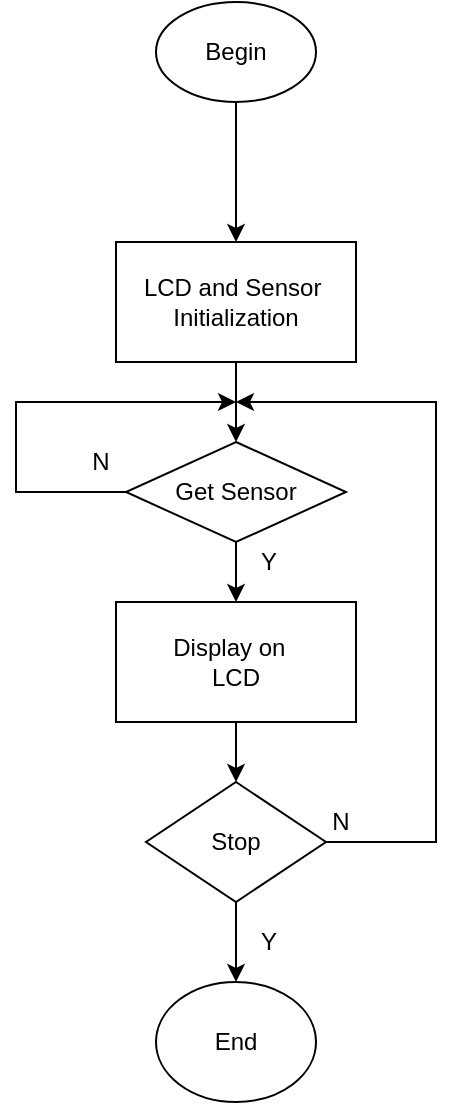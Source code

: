 <mxfile version="20.5.3" type="github">
  <diagram id="C5RBs43oDa-KdzZeNtuy" name="Page-1">
    <mxGraphModel dx="288" dy="476" grid="1" gridSize="10" guides="1" tooltips="1" connect="1" arrows="1" fold="1" page="1" pageScale="1" pageWidth="827" pageHeight="1169" math="0" shadow="0">
      <root>
        <mxCell id="WIyWlLk6GJQsqaUBKTNV-0" />
        <mxCell id="WIyWlLk6GJQsqaUBKTNV-1" parent="WIyWlLk6GJQsqaUBKTNV-0" />
        <mxCell id="Yf00FmwXnCh3aqf4aHSr-5" style="edgeStyle=orthogonalEdgeStyle;rounded=0;orthogonalLoop=1;jettySize=auto;html=1;entryX=0.5;entryY=0;entryDx=0;entryDy=0;" edge="1" parent="WIyWlLk6GJQsqaUBKTNV-1" source="Yf00FmwXnCh3aqf4aHSr-0" target="Yf00FmwXnCh3aqf4aHSr-2">
          <mxGeometry relative="1" as="geometry" />
        </mxCell>
        <mxCell id="Yf00FmwXnCh3aqf4aHSr-0" value="Begin" style="ellipse;whiteSpace=wrap;html=1;" vertex="1" parent="WIyWlLk6GJQsqaUBKTNV-1">
          <mxGeometry x="370" y="80" width="80" height="50" as="geometry" />
        </mxCell>
        <mxCell id="Yf00FmwXnCh3aqf4aHSr-1" value="End" style="ellipse;whiteSpace=wrap;html=1;" vertex="1" parent="WIyWlLk6GJQsqaUBKTNV-1">
          <mxGeometry x="370" y="570" width="80" height="60" as="geometry" />
        </mxCell>
        <mxCell id="Yf00FmwXnCh3aqf4aHSr-6" style="edgeStyle=orthogonalEdgeStyle;rounded=0;orthogonalLoop=1;jettySize=auto;html=1;entryX=0.5;entryY=0;entryDx=0;entryDy=0;" edge="1" parent="WIyWlLk6GJQsqaUBKTNV-1" source="Yf00FmwXnCh3aqf4aHSr-2" target="Yf00FmwXnCh3aqf4aHSr-3">
          <mxGeometry relative="1" as="geometry" />
        </mxCell>
        <mxCell id="Yf00FmwXnCh3aqf4aHSr-2" value="LCD and Sensor&amp;nbsp;&lt;br&gt;Initialization" style="rounded=0;whiteSpace=wrap;html=1;" vertex="1" parent="WIyWlLk6GJQsqaUBKTNV-1">
          <mxGeometry x="350" y="200" width="120" height="60" as="geometry" />
        </mxCell>
        <mxCell id="Yf00FmwXnCh3aqf4aHSr-7" style="edgeStyle=orthogonalEdgeStyle;rounded=0;orthogonalLoop=1;jettySize=auto;html=1;entryX=0.5;entryY=0;entryDx=0;entryDy=0;" edge="1" parent="WIyWlLk6GJQsqaUBKTNV-1" source="Yf00FmwXnCh3aqf4aHSr-3" target="Yf00FmwXnCh3aqf4aHSr-4">
          <mxGeometry relative="1" as="geometry" />
        </mxCell>
        <mxCell id="Yf00FmwXnCh3aqf4aHSr-3" value="Get Sensor" style="rhombus;whiteSpace=wrap;html=1;" vertex="1" parent="WIyWlLk6GJQsqaUBKTNV-1">
          <mxGeometry x="355" y="300" width="110" height="50" as="geometry" />
        </mxCell>
        <mxCell id="Yf00FmwXnCh3aqf4aHSr-13" value="" style="edgeStyle=orthogonalEdgeStyle;rounded=0;orthogonalLoop=1;jettySize=auto;html=1;" edge="1" parent="WIyWlLk6GJQsqaUBKTNV-1" source="Yf00FmwXnCh3aqf4aHSr-4" target="Yf00FmwXnCh3aqf4aHSr-10">
          <mxGeometry relative="1" as="geometry" />
        </mxCell>
        <mxCell id="Yf00FmwXnCh3aqf4aHSr-4" value="Display on&amp;nbsp;&amp;nbsp;&lt;br&gt;LCD" style="rounded=0;whiteSpace=wrap;html=1;" vertex="1" parent="WIyWlLk6GJQsqaUBKTNV-1">
          <mxGeometry x="350" y="380" width="120" height="60" as="geometry" />
        </mxCell>
        <mxCell id="Yf00FmwXnCh3aqf4aHSr-11" value="" style="edgeStyle=orthogonalEdgeStyle;rounded=0;orthogonalLoop=1;jettySize=auto;html=1;" edge="1" parent="WIyWlLk6GJQsqaUBKTNV-1" source="Yf00FmwXnCh3aqf4aHSr-10" target="Yf00FmwXnCh3aqf4aHSr-1">
          <mxGeometry relative="1" as="geometry" />
        </mxCell>
        <mxCell id="Yf00FmwXnCh3aqf4aHSr-10" value="Stop" style="rhombus;whiteSpace=wrap;html=1;" vertex="1" parent="WIyWlLk6GJQsqaUBKTNV-1">
          <mxGeometry x="365" y="470" width="90" height="60" as="geometry" />
        </mxCell>
        <mxCell id="Yf00FmwXnCh3aqf4aHSr-12" value="" style="endArrow=classic;html=1;rounded=0;exitX=0;exitY=0.5;exitDx=0;exitDy=0;" edge="1" parent="WIyWlLk6GJQsqaUBKTNV-1" source="Yf00FmwXnCh3aqf4aHSr-3">
          <mxGeometry width="50" height="50" relative="1" as="geometry">
            <mxPoint x="410" y="440" as="sourcePoint" />
            <mxPoint x="410" y="280" as="targetPoint" />
            <Array as="points">
              <mxPoint x="300" y="325" />
              <mxPoint x="300" y="280" />
            </Array>
          </mxGeometry>
        </mxCell>
        <mxCell id="Yf00FmwXnCh3aqf4aHSr-14" value="" style="endArrow=classic;html=1;rounded=0;exitX=1;exitY=0.5;exitDx=0;exitDy=0;" edge="1" parent="WIyWlLk6GJQsqaUBKTNV-1" source="Yf00FmwXnCh3aqf4aHSr-10">
          <mxGeometry width="50" height="50" relative="1" as="geometry">
            <mxPoint x="480" y="500" as="sourcePoint" />
            <mxPoint x="410" y="280" as="targetPoint" />
            <Array as="points">
              <mxPoint x="510" y="500" />
              <mxPoint x="510" y="280" />
            </Array>
          </mxGeometry>
        </mxCell>
        <mxCell id="Yf00FmwXnCh3aqf4aHSr-15" value="N" style="text;html=1;strokeColor=none;fillColor=none;align=center;verticalAlign=middle;whiteSpace=wrap;rounded=0;" vertex="1" parent="WIyWlLk6GJQsqaUBKTNV-1">
          <mxGeometry x="330" y="300" width="25" height="20" as="geometry" />
        </mxCell>
        <mxCell id="Yf00FmwXnCh3aqf4aHSr-17" value="N" style="text;html=1;strokeColor=none;fillColor=none;align=center;verticalAlign=middle;whiteSpace=wrap;rounded=0;" vertex="1" parent="WIyWlLk6GJQsqaUBKTNV-1">
          <mxGeometry x="450" y="480" width="25" height="20" as="geometry" />
        </mxCell>
        <mxCell id="Yf00FmwXnCh3aqf4aHSr-18" value="Y" style="text;html=1;strokeColor=none;fillColor=none;align=center;verticalAlign=middle;whiteSpace=wrap;rounded=0;" vertex="1" parent="WIyWlLk6GJQsqaUBKTNV-1">
          <mxGeometry x="414" y="350" width="25" height="20" as="geometry" />
        </mxCell>
        <mxCell id="Yf00FmwXnCh3aqf4aHSr-19" value="Y" style="text;html=1;strokeColor=none;fillColor=none;align=center;verticalAlign=middle;whiteSpace=wrap;rounded=0;" vertex="1" parent="WIyWlLk6GJQsqaUBKTNV-1">
          <mxGeometry x="414" y="540" width="25" height="20" as="geometry" />
        </mxCell>
      </root>
    </mxGraphModel>
  </diagram>
</mxfile>
